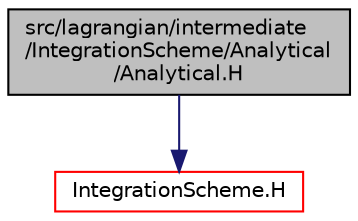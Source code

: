 digraph "src/lagrangian/intermediate/IntegrationScheme/Analytical/Analytical.H"
{
  bgcolor="transparent";
  edge [fontname="Helvetica",fontsize="10",labelfontname="Helvetica",labelfontsize="10"];
  node [fontname="Helvetica",fontsize="10",shape=record];
  Node1 [label="src/lagrangian/intermediate\l/IntegrationScheme/Analytical\l/Analytical.H",height=0.2,width=0.4,color="black", fillcolor="grey75", style="filled", fontcolor="black"];
  Node1 -> Node2 [color="midnightblue",fontsize="10",style="solid",fontname="Helvetica"];
  Node2 [label="IntegrationScheme.H",height=0.2,width=0.4,color="red",URL="$a06664.html"];
}
